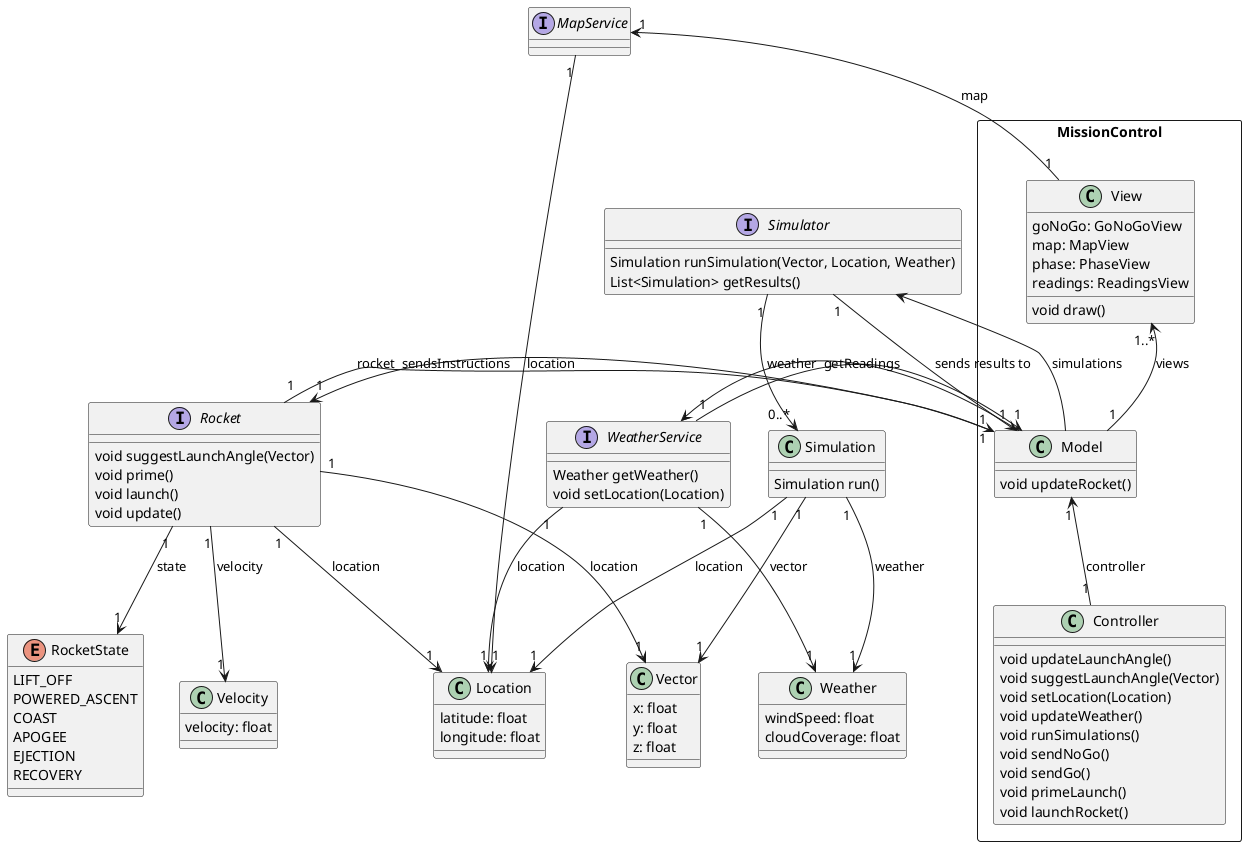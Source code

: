@startuml class_diagram

skinparam packageStyle rectangle

' Mission Control System
rectangle MissionControl {
  class Model {
    void updateRocket()
  }

  class View {
    goNoGo: GoNoGoView
    map: MapView
    phase: PhaseView
    readings: ReadingsView
    void draw()
  }

  class Controller {
    void updateLaunchAngle()
    void suggestLaunchAngle(Vector)
    void setLocation(Location)
    void updateWeather()
    void runSimulations()
    void sendNoGo()
    void sendGo()
    void primeLaunch()
    void launchRocket()
  }
}

interface Rocket {
  void suggestLaunchAngle(Vector)
  void prime()
  void launch()
  void update()
}

enum RocketState {
  LIFT_OFF
  POWERED_ASCENT
  COAST
  APOGEE
  EJECTION
  RECOVERY
}

class Location {
  latitude: float
  longitude: float
}

class Velocity {
  velocity: float
}

class Vector {
  x: float
  y: float
  z: float
}

interface Simulator {
  Simulation runSimulation(Vector, Location, Weather)
  List<Simulation> getResults()
}

class Simulation {
  Simulation run()
}

interface WeatherService {
  Weather getWeather()
  void setLocation(Location)
}

class Weather {
  windSpeed: float
  cloudCoverage: float
}

interface MapService {

}

' MVC
Model "1" <-- "1" Controller : controller
View "1..*" <-- "1" Model : views
Simulator <-- Model : simulations

' External Interface
MapService "1" <-- "1" View : map
WeatherService <-- Model : weather
Rocket "1" <-- "1" Model : sendsInstructions
Model "1" <-- "1" Rocket : rocket

' Rocket
Rocket "1" --> "1" Location : location
Rocket "1" --> "1" Velocity: velocity
Rocket "1" --> "1" Vector : location
Rocket "1" --> "1" RocketState : state

' Simulation
Simulator "1" --> "0..*" Simulation
Simulation "1" --> "1" Location : location
Simulation "1" --> "1" Vector: vector
Simulation "1" --> "1" Weather: weather

' Model
Model "1" <-- "1" Simulator : sends results to
Model "1" <-- "1" WeatherService : getReadings

' Weather
WeatherService "1" --> "1" Location: location
WeatherService "1" --> "1" Weather

' Map
MapService "1" --> "1" Location : location
@enduml
